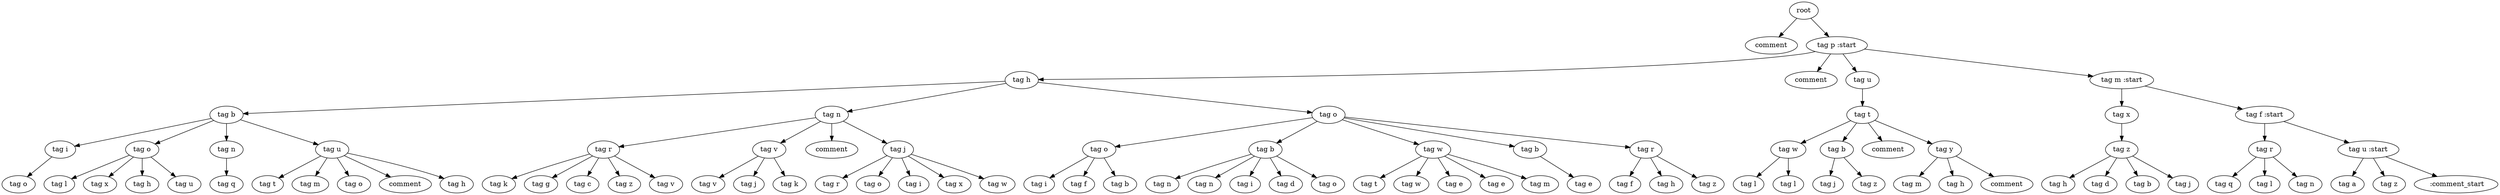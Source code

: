 digraph Tree{
0[label="root"];
0->00
00[label="comment"];
0->01
01[label="tag p :start"];
01->010
010[label="tag h"];
010->0100
0100[label="tag b"];
0100->01000
01000[label="tag i"];
01000->010000
010000[label="tag o"];
0100->01001
01001[label="tag o"];
01001->010010
010010[label="tag l"];
01001->010011
010011[label="tag x"];
01001->010012
010012[label="tag h"];
01001->010013
010013[label="tag u"];
0100->01002
01002[label="tag n"];
01002->010020
010020[label="tag q"];
0100->01003
01003[label="tag u"];
01003->010030
010030[label="tag t"];
01003->010031
010031[label="tag m"];
01003->010032
010032[label="tag o"];
01003->010033
010033[label="comment"];
01003->010034
010034[label="tag h"];
010->0101
0101[label="tag n"];
0101->01010
01010[label="tag r"];
01010->010100
010100[label="tag k"];
01010->010101
010101[label="tag g"];
01010->010102
010102[label="tag c"];
01010->010103
010103[label="tag z"];
01010->010104
010104[label="tag v"];
0101->01011
01011[label="tag v"];
01011->010110
010110[label="tag v"];
01011->010111
010111[label="tag j"];
01011->010112
010112[label="tag k"];
0101->01012
01012[label="comment"];
0101->01013
01013[label="tag j"];
01013->010130
010130[label="tag r"];
01013->010131
010131[label="tag o"];
01013->010132
010132[label="tag i"];
01013->010133
010133[label="tag x"];
01013->010134
010134[label="tag w"];
010->0102
0102[label="tag o"];
0102->01020
01020[label="tag o"];
01020->010200
010200[label="tag i"];
01020->010201
010201[label="tag f"];
01020->010202
010202[label="tag b"];
0102->01021
01021[label="tag b"];
01021->010210
010210[label="tag n"];
01021->010211
010211[label="tag n"];
01021->010212
010212[label="tag i"];
01021->010213
010213[label="tag d"];
01021->010214
010214[label="tag o"];
0102->01022
01022[label="tag w"];
01022->010220
010220[label="tag t"];
01022->010221
010221[label="tag w"];
01022->010222
010222[label="tag e"];
01022->010223
010223[label="tag e"];
01022->010224
010224[label="tag m"];
0102->01023
01023[label="tag b"];
01023->010230
010230[label="tag e"];
0102->01024
01024[label="tag r"];
01024->010240
010240[label="tag f"];
01024->010241
010241[label="tag h"];
01024->010242
010242[label="tag z"];
01->011
011[label="comment"];
01->012
012[label="tag u"];
012->0120
0120[label="tag t"];
0120->01200
01200[label="tag w"];
01200->012000
012000[label="tag l"];
01200->012001
012001[label="tag l"];
0120->01201
01201[label="tag b"];
01201->012010
012010[label="tag j"];
01201->012011
012011[label="tag z"];
0120->01202
01202[label="comment"];
0120->01203
01203[label="tag y"];
01203->012030
012030[label="tag m"];
01203->012031
012031[label="tag h"];
01203->012032
012032[label="comment"];
01->013
013[label="tag m :start"];
013->0130
0130[label="tag x"];
0130->01300
01300[label="tag z"];
01300->013000
013000[label="tag h"];
01300->013001
013001[label="tag d"];
01300->013002
013002[label="tag b"];
01300->013003
013003[label="tag j"];
013->0131
0131[label="tag f :start"];
0131->01310
01310[label="tag r"];
01310->013100
013100[label="tag q"];
01310->013101
013101[label="tag l"];
01310->013102
013102[label="tag n"];
0131->01311
01311[label="tag u :start"];
01311->013110
013110[label="tag a"];
01311->013111
013111[label="tag z"];
01311->013112
013112[label=" :comment_start"];
}
